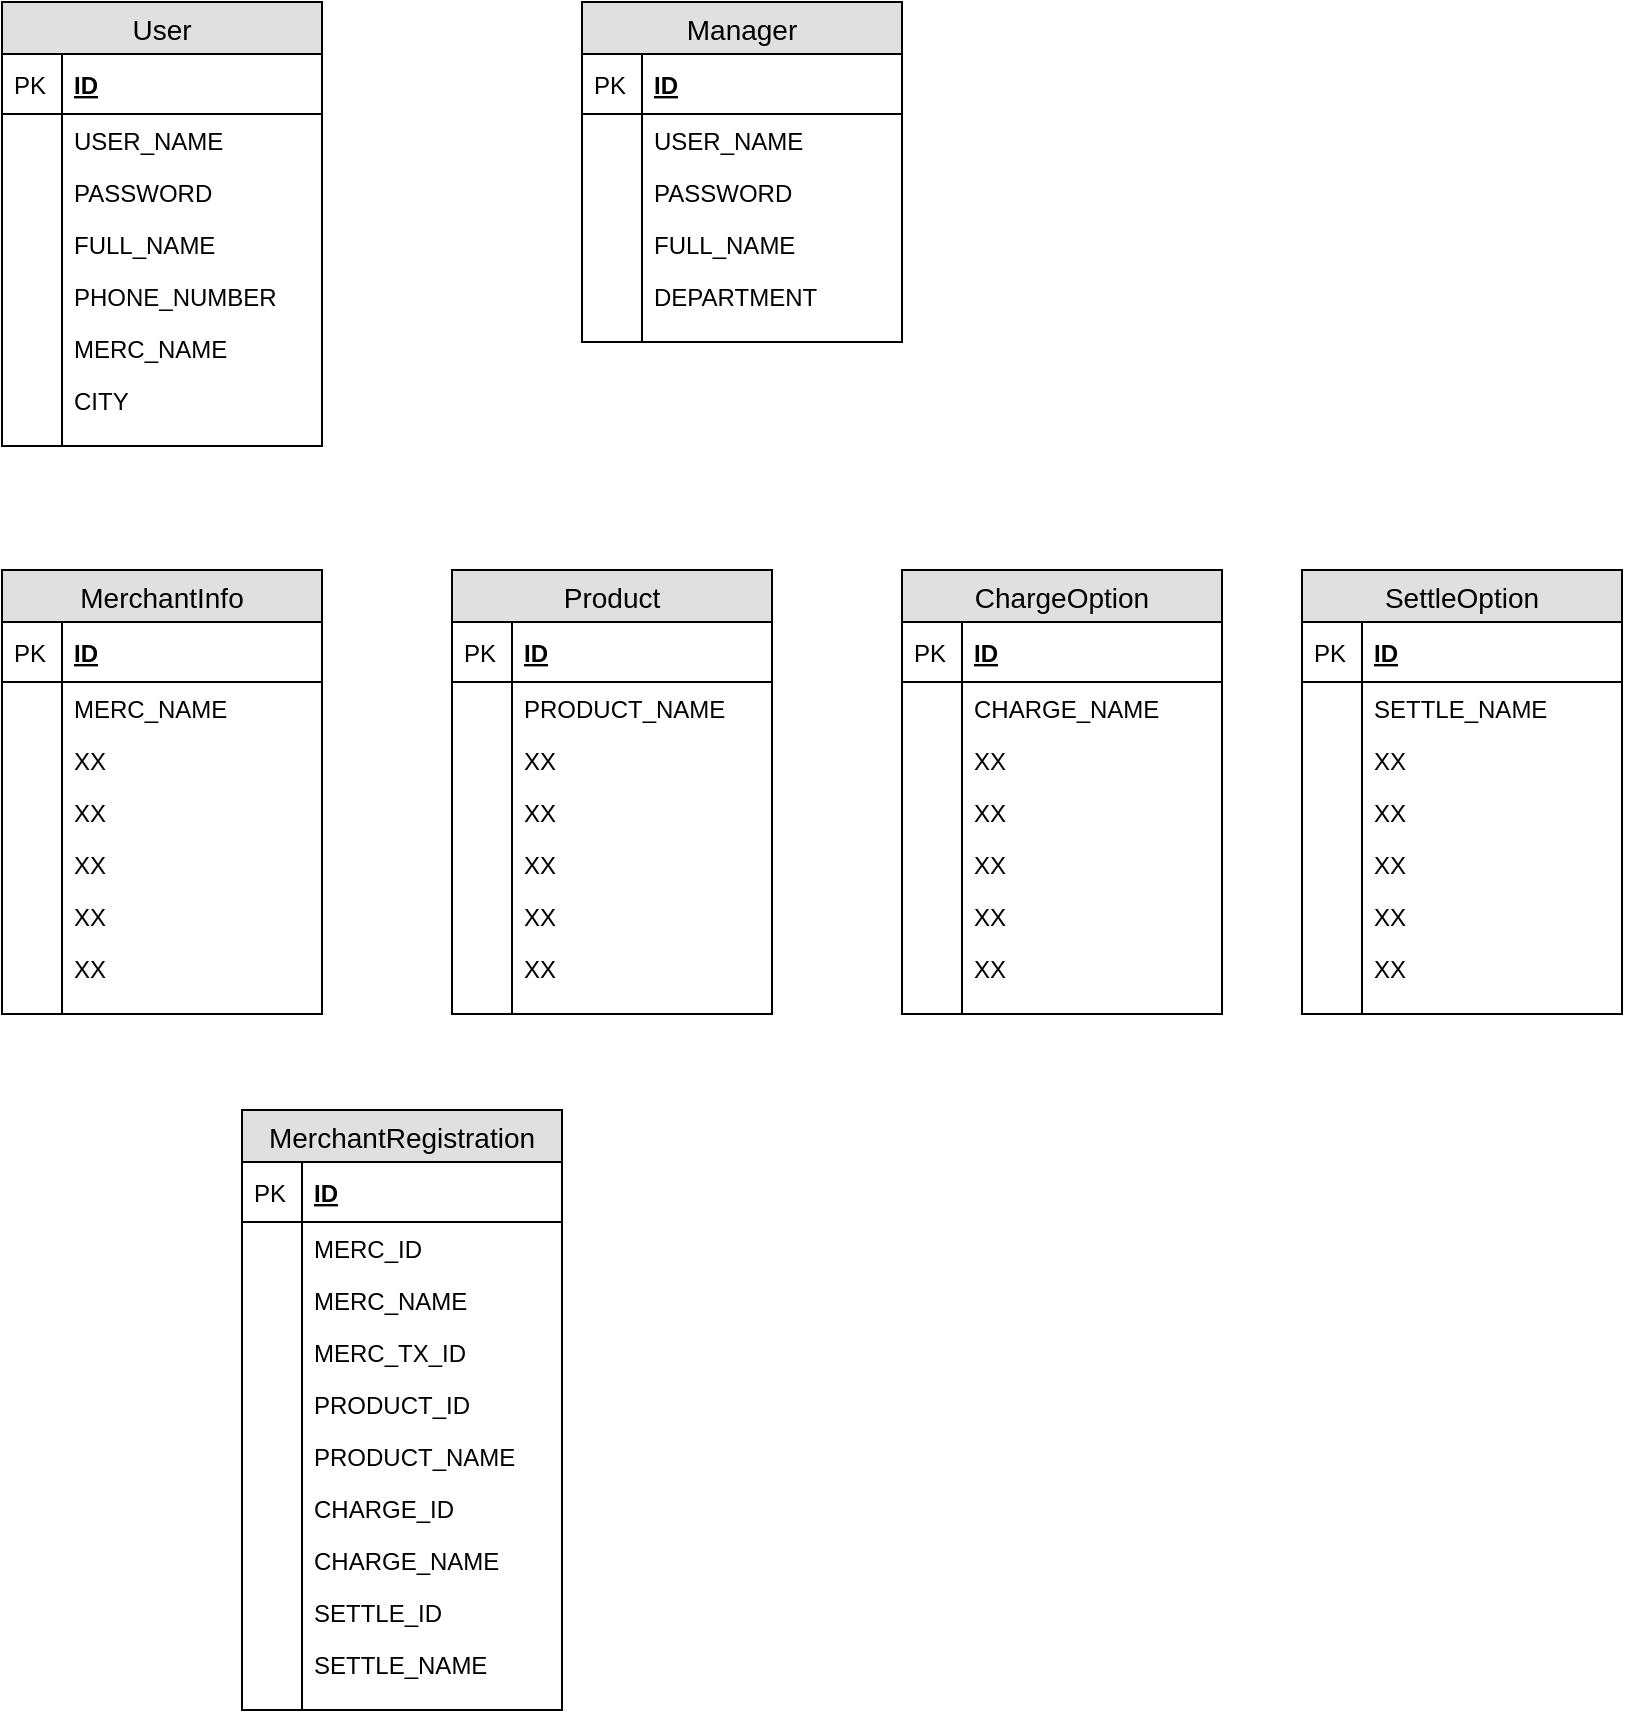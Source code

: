 <mxfile version="11.0.5" type="github"><diagram id="3q_zNSzxs3BEsTM8FA0K" name="Page-1"><mxGraphModel dx="1422" dy="715" grid="1" gridSize="10" guides="1" tooltips="1" connect="1" arrows="1" fold="1" page="1" pageScale="1" pageWidth="827" pageHeight="1169" math="0" shadow="0"><root><mxCell id="0"/><mxCell id="1" parent="0"/><mxCell id="Lg_YvI_jOAoQlPUlYq9w-1" value="User" style="swimlane;fontStyle=0;childLayout=stackLayout;horizontal=1;startSize=26;fillColor=#e0e0e0;horizontalStack=0;resizeParent=1;resizeParentMax=0;resizeLast=0;collapsible=1;marginBottom=0;swimlaneFillColor=#ffffff;align=center;fontSize=14;" vertex="1" parent="1"><mxGeometry x="90" y="56" width="160" height="222" as="geometry"/></mxCell><mxCell id="Lg_YvI_jOAoQlPUlYq9w-2" value="ID" style="shape=partialRectangle;top=0;left=0;right=0;bottom=1;align=left;verticalAlign=middle;fillColor=none;spacingLeft=34;spacingRight=4;overflow=hidden;rotatable=0;points=[[0,0.5],[1,0.5]];portConstraint=eastwest;dropTarget=0;fontStyle=5;fontSize=12;" vertex="1" parent="Lg_YvI_jOAoQlPUlYq9w-1"><mxGeometry y="26" width="160" height="30" as="geometry"/></mxCell><mxCell id="Lg_YvI_jOAoQlPUlYq9w-3" value="PK" style="shape=partialRectangle;top=0;left=0;bottom=0;fillColor=none;align=left;verticalAlign=middle;spacingLeft=4;spacingRight=4;overflow=hidden;rotatable=0;points=[];portConstraint=eastwest;part=1;fontSize=12;" vertex="1" connectable="0" parent="Lg_YvI_jOAoQlPUlYq9w-2"><mxGeometry width="30" height="30" as="geometry"/></mxCell><mxCell id="Lg_YvI_jOAoQlPUlYq9w-4" value="USER_NAME" style="shape=partialRectangle;top=0;left=0;right=0;bottom=0;align=left;verticalAlign=top;fillColor=none;spacingLeft=34;spacingRight=4;overflow=hidden;rotatable=0;points=[[0,0.5],[1,0.5]];portConstraint=eastwest;dropTarget=0;fontSize=12;" vertex="1" parent="Lg_YvI_jOAoQlPUlYq9w-1"><mxGeometry y="56" width="160" height="26" as="geometry"/></mxCell><mxCell id="Lg_YvI_jOAoQlPUlYq9w-5" value="" style="shape=partialRectangle;top=0;left=0;bottom=0;fillColor=none;align=left;verticalAlign=top;spacingLeft=4;spacingRight=4;overflow=hidden;rotatable=0;points=[];portConstraint=eastwest;part=1;fontSize=12;" vertex="1" connectable="0" parent="Lg_YvI_jOAoQlPUlYq9w-4"><mxGeometry width="30" height="26" as="geometry"/></mxCell><mxCell id="Lg_YvI_jOAoQlPUlYq9w-6" value="PASSWORD" style="shape=partialRectangle;top=0;left=0;right=0;bottom=0;align=left;verticalAlign=top;fillColor=none;spacingLeft=34;spacingRight=4;overflow=hidden;rotatable=0;points=[[0,0.5],[1,0.5]];portConstraint=eastwest;dropTarget=0;fontSize=12;" vertex="1" parent="Lg_YvI_jOAoQlPUlYq9w-1"><mxGeometry y="82" width="160" height="26" as="geometry"/></mxCell><mxCell id="Lg_YvI_jOAoQlPUlYq9w-7" value="" style="shape=partialRectangle;top=0;left=0;bottom=0;fillColor=none;align=left;verticalAlign=top;spacingLeft=4;spacingRight=4;overflow=hidden;rotatable=0;points=[];portConstraint=eastwest;part=1;fontSize=12;" vertex="1" connectable="0" parent="Lg_YvI_jOAoQlPUlYq9w-6"><mxGeometry width="30" height="26" as="geometry"/></mxCell><mxCell id="Lg_YvI_jOAoQlPUlYq9w-8" value="FULL_NAME" style="shape=partialRectangle;top=0;left=0;right=0;bottom=0;align=left;verticalAlign=top;fillColor=none;spacingLeft=34;spacingRight=4;overflow=hidden;rotatable=0;points=[[0,0.5],[1,0.5]];portConstraint=eastwest;dropTarget=0;fontSize=12;" vertex="1" parent="Lg_YvI_jOAoQlPUlYq9w-1"><mxGeometry y="108" width="160" height="26" as="geometry"/></mxCell><mxCell id="Lg_YvI_jOAoQlPUlYq9w-9" value="" style="shape=partialRectangle;top=0;left=0;bottom=0;fillColor=none;align=left;verticalAlign=top;spacingLeft=4;spacingRight=4;overflow=hidden;rotatable=0;points=[];portConstraint=eastwest;part=1;fontSize=12;" vertex="1" connectable="0" parent="Lg_YvI_jOAoQlPUlYq9w-8"><mxGeometry width="30" height="26" as="geometry"/></mxCell><mxCell id="Lg_YvI_jOAoQlPUlYq9w-12" value="PHONE_NUMBER" style="shape=partialRectangle;top=0;left=0;right=0;bottom=0;align=left;verticalAlign=top;fillColor=none;spacingLeft=34;spacingRight=4;overflow=hidden;rotatable=0;points=[[0,0.5],[1,0.5]];portConstraint=eastwest;dropTarget=0;fontSize=12;" vertex="1" parent="Lg_YvI_jOAoQlPUlYq9w-1"><mxGeometry y="134" width="160" height="26" as="geometry"/></mxCell><mxCell id="Lg_YvI_jOAoQlPUlYq9w-13" value="" style="shape=partialRectangle;top=0;left=0;bottom=0;fillColor=none;align=left;verticalAlign=top;spacingLeft=4;spacingRight=4;overflow=hidden;rotatable=0;points=[];portConstraint=eastwest;part=1;fontSize=12;" vertex="1" connectable="0" parent="Lg_YvI_jOAoQlPUlYq9w-12"><mxGeometry width="30" height="26" as="geometry"/></mxCell><mxCell id="Lg_YvI_jOAoQlPUlYq9w-14" value="MERC_NAME" style="shape=partialRectangle;top=0;left=0;right=0;bottom=0;align=left;verticalAlign=top;fillColor=none;spacingLeft=34;spacingRight=4;overflow=hidden;rotatable=0;points=[[0,0.5],[1,0.5]];portConstraint=eastwest;dropTarget=0;fontSize=12;" vertex="1" parent="Lg_YvI_jOAoQlPUlYq9w-1"><mxGeometry y="160" width="160" height="26" as="geometry"/></mxCell><mxCell id="Lg_YvI_jOAoQlPUlYq9w-15" value="" style="shape=partialRectangle;top=0;left=0;bottom=0;fillColor=none;align=left;verticalAlign=top;spacingLeft=4;spacingRight=4;overflow=hidden;rotatable=0;points=[];portConstraint=eastwest;part=1;fontSize=12;" vertex="1" connectable="0" parent="Lg_YvI_jOAoQlPUlYq9w-14"><mxGeometry width="30" height="26" as="geometry"/></mxCell><mxCell id="Lg_YvI_jOAoQlPUlYq9w-32" value="CITY" style="shape=partialRectangle;top=0;left=0;right=0;bottom=0;align=left;verticalAlign=top;fillColor=none;spacingLeft=34;spacingRight=4;overflow=hidden;rotatable=0;points=[[0,0.5],[1,0.5]];portConstraint=eastwest;dropTarget=0;fontSize=12;" vertex="1" parent="Lg_YvI_jOAoQlPUlYq9w-1"><mxGeometry y="186" width="160" height="26" as="geometry"/></mxCell><mxCell id="Lg_YvI_jOAoQlPUlYq9w-33" value="" style="shape=partialRectangle;top=0;left=0;bottom=0;fillColor=none;align=left;verticalAlign=top;spacingLeft=4;spacingRight=4;overflow=hidden;rotatable=0;points=[];portConstraint=eastwest;part=1;fontSize=12;" vertex="1" connectable="0" parent="Lg_YvI_jOAoQlPUlYq9w-32"><mxGeometry width="30" height="26" as="geometry"/></mxCell><mxCell id="Lg_YvI_jOAoQlPUlYq9w-10" value="" style="shape=partialRectangle;top=0;left=0;right=0;bottom=0;align=left;verticalAlign=top;fillColor=none;spacingLeft=34;spacingRight=4;overflow=hidden;rotatable=0;points=[[0,0.5],[1,0.5]];portConstraint=eastwest;dropTarget=0;fontSize=12;" vertex="1" parent="Lg_YvI_jOAoQlPUlYq9w-1"><mxGeometry y="212" width="160" height="10" as="geometry"/></mxCell><mxCell id="Lg_YvI_jOAoQlPUlYq9w-11" value="" style="shape=partialRectangle;top=0;left=0;bottom=0;fillColor=none;align=left;verticalAlign=top;spacingLeft=4;spacingRight=4;overflow=hidden;rotatable=0;points=[];portConstraint=eastwest;part=1;fontSize=12;" vertex="1" connectable="0" parent="Lg_YvI_jOAoQlPUlYq9w-10"><mxGeometry width="30" height="10" as="geometry"/></mxCell><mxCell id="Lg_YvI_jOAoQlPUlYq9w-34" value="Manager" style="swimlane;fontStyle=0;childLayout=stackLayout;horizontal=1;startSize=26;fillColor=#e0e0e0;horizontalStack=0;resizeParent=1;resizeParentMax=0;resizeLast=0;collapsible=1;marginBottom=0;swimlaneFillColor=#ffffff;align=center;fontSize=14;" vertex="1" parent="1"><mxGeometry x="380" y="56" width="160" height="170" as="geometry"/></mxCell><mxCell id="Lg_YvI_jOAoQlPUlYq9w-35" value="ID" style="shape=partialRectangle;top=0;left=0;right=0;bottom=1;align=left;verticalAlign=middle;fillColor=none;spacingLeft=34;spacingRight=4;overflow=hidden;rotatable=0;points=[[0,0.5],[1,0.5]];portConstraint=eastwest;dropTarget=0;fontStyle=5;fontSize=12;" vertex="1" parent="Lg_YvI_jOAoQlPUlYq9w-34"><mxGeometry y="26" width="160" height="30" as="geometry"/></mxCell><mxCell id="Lg_YvI_jOAoQlPUlYq9w-36" value="PK" style="shape=partialRectangle;top=0;left=0;bottom=0;fillColor=none;align=left;verticalAlign=middle;spacingLeft=4;spacingRight=4;overflow=hidden;rotatable=0;points=[];portConstraint=eastwest;part=1;fontSize=12;" vertex="1" connectable="0" parent="Lg_YvI_jOAoQlPUlYq9w-35"><mxGeometry width="30" height="30" as="geometry"/></mxCell><mxCell id="Lg_YvI_jOAoQlPUlYq9w-37" value="USER_NAME" style="shape=partialRectangle;top=0;left=0;right=0;bottom=0;align=left;verticalAlign=top;fillColor=none;spacingLeft=34;spacingRight=4;overflow=hidden;rotatable=0;points=[[0,0.5],[1,0.5]];portConstraint=eastwest;dropTarget=0;fontSize=12;" vertex="1" parent="Lg_YvI_jOAoQlPUlYq9w-34"><mxGeometry y="56" width="160" height="26" as="geometry"/></mxCell><mxCell id="Lg_YvI_jOAoQlPUlYq9w-38" value="" style="shape=partialRectangle;top=0;left=0;bottom=0;fillColor=none;align=left;verticalAlign=top;spacingLeft=4;spacingRight=4;overflow=hidden;rotatable=0;points=[];portConstraint=eastwest;part=1;fontSize=12;" vertex="1" connectable="0" parent="Lg_YvI_jOAoQlPUlYq9w-37"><mxGeometry width="30" height="26" as="geometry"/></mxCell><mxCell id="Lg_YvI_jOAoQlPUlYq9w-39" value="PASSWORD" style="shape=partialRectangle;top=0;left=0;right=0;bottom=0;align=left;verticalAlign=top;fillColor=none;spacingLeft=34;spacingRight=4;overflow=hidden;rotatable=0;points=[[0,0.5],[1,0.5]];portConstraint=eastwest;dropTarget=0;fontSize=12;" vertex="1" parent="Lg_YvI_jOAoQlPUlYq9w-34"><mxGeometry y="82" width="160" height="26" as="geometry"/></mxCell><mxCell id="Lg_YvI_jOAoQlPUlYq9w-40" value="" style="shape=partialRectangle;top=0;left=0;bottom=0;fillColor=none;align=left;verticalAlign=top;spacingLeft=4;spacingRight=4;overflow=hidden;rotatable=0;points=[];portConstraint=eastwest;part=1;fontSize=12;" vertex="1" connectable="0" parent="Lg_YvI_jOAoQlPUlYq9w-39"><mxGeometry width="30" height="26" as="geometry"/></mxCell><mxCell id="Lg_YvI_jOAoQlPUlYq9w-41" value="FULL_NAME" style="shape=partialRectangle;top=0;left=0;right=0;bottom=0;align=left;verticalAlign=top;fillColor=none;spacingLeft=34;spacingRight=4;overflow=hidden;rotatable=0;points=[[0,0.5],[1,0.5]];portConstraint=eastwest;dropTarget=0;fontSize=12;" vertex="1" parent="Lg_YvI_jOAoQlPUlYq9w-34"><mxGeometry y="108" width="160" height="26" as="geometry"/></mxCell><mxCell id="Lg_YvI_jOAoQlPUlYq9w-42" value="" style="shape=partialRectangle;top=0;left=0;bottom=0;fillColor=none;align=left;verticalAlign=top;spacingLeft=4;spacingRight=4;overflow=hidden;rotatable=0;points=[];portConstraint=eastwest;part=1;fontSize=12;" vertex="1" connectable="0" parent="Lg_YvI_jOAoQlPUlYq9w-41"><mxGeometry width="30" height="26" as="geometry"/></mxCell><mxCell id="Lg_YvI_jOAoQlPUlYq9w-45" value="DEPARTMENT" style="shape=partialRectangle;top=0;left=0;right=0;bottom=0;align=left;verticalAlign=top;fillColor=none;spacingLeft=34;spacingRight=4;overflow=hidden;rotatable=0;points=[[0,0.5],[1,0.5]];portConstraint=eastwest;dropTarget=0;fontSize=12;" vertex="1" parent="Lg_YvI_jOAoQlPUlYq9w-34"><mxGeometry y="134" width="160" height="26" as="geometry"/></mxCell><mxCell id="Lg_YvI_jOAoQlPUlYq9w-46" value="" style="shape=partialRectangle;top=0;left=0;bottom=0;fillColor=none;align=left;verticalAlign=top;spacingLeft=4;spacingRight=4;overflow=hidden;rotatable=0;points=[];portConstraint=eastwest;part=1;fontSize=12;" vertex="1" connectable="0" parent="Lg_YvI_jOAoQlPUlYq9w-45"><mxGeometry width="30" height="26" as="geometry"/></mxCell><mxCell id="Lg_YvI_jOAoQlPUlYq9w-49" value="" style="shape=partialRectangle;top=0;left=0;right=0;bottom=0;align=left;verticalAlign=top;fillColor=none;spacingLeft=34;spacingRight=4;overflow=hidden;rotatable=0;points=[[0,0.5],[1,0.5]];portConstraint=eastwest;dropTarget=0;fontSize=12;" vertex="1" parent="Lg_YvI_jOAoQlPUlYq9w-34"><mxGeometry y="160" width="160" height="10" as="geometry"/></mxCell><mxCell id="Lg_YvI_jOAoQlPUlYq9w-50" value="" style="shape=partialRectangle;top=0;left=0;bottom=0;fillColor=none;align=left;verticalAlign=top;spacingLeft=4;spacingRight=4;overflow=hidden;rotatable=0;points=[];portConstraint=eastwest;part=1;fontSize=12;" vertex="1" connectable="0" parent="Lg_YvI_jOAoQlPUlYq9w-49"><mxGeometry width="30" height="10" as="geometry"/></mxCell><mxCell id="Lg_YvI_jOAoQlPUlYq9w-51" value="MerchantInfo" style="swimlane;fontStyle=0;childLayout=stackLayout;horizontal=1;startSize=26;fillColor=#e0e0e0;horizontalStack=0;resizeParent=1;resizeParentMax=0;resizeLast=0;collapsible=1;marginBottom=0;swimlaneFillColor=#ffffff;align=center;fontSize=14;" vertex="1" parent="1"><mxGeometry x="90" y="340" width="160" height="222" as="geometry"/></mxCell><mxCell id="Lg_YvI_jOAoQlPUlYq9w-52" value="ID" style="shape=partialRectangle;top=0;left=0;right=0;bottom=1;align=left;verticalAlign=middle;fillColor=none;spacingLeft=34;spacingRight=4;overflow=hidden;rotatable=0;points=[[0,0.5],[1,0.5]];portConstraint=eastwest;dropTarget=0;fontStyle=5;fontSize=12;" vertex="1" parent="Lg_YvI_jOAoQlPUlYq9w-51"><mxGeometry y="26" width="160" height="30" as="geometry"/></mxCell><mxCell id="Lg_YvI_jOAoQlPUlYq9w-53" value="PK" style="shape=partialRectangle;top=0;left=0;bottom=0;fillColor=none;align=left;verticalAlign=middle;spacingLeft=4;spacingRight=4;overflow=hidden;rotatable=0;points=[];portConstraint=eastwest;part=1;fontSize=12;" vertex="1" connectable="0" parent="Lg_YvI_jOAoQlPUlYq9w-52"><mxGeometry width="30" height="30" as="geometry"/></mxCell><mxCell id="Lg_YvI_jOAoQlPUlYq9w-54" value="MERC_NAME" style="shape=partialRectangle;top=0;left=0;right=0;bottom=0;align=left;verticalAlign=top;fillColor=none;spacingLeft=34;spacingRight=4;overflow=hidden;rotatable=0;points=[[0,0.5],[1,0.5]];portConstraint=eastwest;dropTarget=0;fontSize=12;" vertex="1" parent="Lg_YvI_jOAoQlPUlYq9w-51"><mxGeometry y="56" width="160" height="26" as="geometry"/></mxCell><mxCell id="Lg_YvI_jOAoQlPUlYq9w-55" value="" style="shape=partialRectangle;top=0;left=0;bottom=0;fillColor=none;align=left;verticalAlign=top;spacingLeft=4;spacingRight=4;overflow=hidden;rotatable=0;points=[];portConstraint=eastwest;part=1;fontSize=12;" vertex="1" connectable="0" parent="Lg_YvI_jOAoQlPUlYq9w-54"><mxGeometry width="30" height="26" as="geometry"/></mxCell><mxCell id="Lg_YvI_jOAoQlPUlYq9w-56" value="XX" style="shape=partialRectangle;top=0;left=0;right=0;bottom=0;align=left;verticalAlign=top;fillColor=none;spacingLeft=34;spacingRight=4;overflow=hidden;rotatable=0;points=[[0,0.5],[1,0.5]];portConstraint=eastwest;dropTarget=0;fontSize=12;" vertex="1" parent="Lg_YvI_jOAoQlPUlYq9w-51"><mxGeometry y="82" width="160" height="26" as="geometry"/></mxCell><mxCell id="Lg_YvI_jOAoQlPUlYq9w-57" value="" style="shape=partialRectangle;top=0;left=0;bottom=0;fillColor=none;align=left;verticalAlign=top;spacingLeft=4;spacingRight=4;overflow=hidden;rotatable=0;points=[];portConstraint=eastwest;part=1;fontSize=12;" vertex="1" connectable="0" parent="Lg_YvI_jOAoQlPUlYq9w-56"><mxGeometry width="30" height="26" as="geometry"/></mxCell><mxCell id="Lg_YvI_jOAoQlPUlYq9w-58" value="XX" style="shape=partialRectangle;top=0;left=0;right=0;bottom=0;align=left;verticalAlign=top;fillColor=none;spacingLeft=34;spacingRight=4;overflow=hidden;rotatable=0;points=[[0,0.5],[1,0.5]];portConstraint=eastwest;dropTarget=0;fontSize=12;" vertex="1" parent="Lg_YvI_jOAoQlPUlYq9w-51"><mxGeometry y="108" width="160" height="26" as="geometry"/></mxCell><mxCell id="Lg_YvI_jOAoQlPUlYq9w-59" value="" style="shape=partialRectangle;top=0;left=0;bottom=0;fillColor=none;align=left;verticalAlign=top;spacingLeft=4;spacingRight=4;overflow=hidden;rotatable=0;points=[];portConstraint=eastwest;part=1;fontSize=12;" vertex="1" connectable="0" parent="Lg_YvI_jOAoQlPUlYq9w-58"><mxGeometry width="30" height="26" as="geometry"/></mxCell><mxCell id="Lg_YvI_jOAoQlPUlYq9w-60" value="XX" style="shape=partialRectangle;top=0;left=0;right=0;bottom=0;align=left;verticalAlign=top;fillColor=none;spacingLeft=34;spacingRight=4;overflow=hidden;rotatable=0;points=[[0,0.5],[1,0.5]];portConstraint=eastwest;dropTarget=0;fontSize=12;" vertex="1" parent="Lg_YvI_jOAoQlPUlYq9w-51"><mxGeometry y="134" width="160" height="26" as="geometry"/></mxCell><mxCell id="Lg_YvI_jOAoQlPUlYq9w-61" value="" style="shape=partialRectangle;top=0;left=0;bottom=0;fillColor=none;align=left;verticalAlign=top;spacingLeft=4;spacingRight=4;overflow=hidden;rotatable=0;points=[];portConstraint=eastwest;part=1;fontSize=12;" vertex="1" connectable="0" parent="Lg_YvI_jOAoQlPUlYq9w-60"><mxGeometry width="30" height="26" as="geometry"/></mxCell><mxCell id="Lg_YvI_jOAoQlPUlYq9w-62" value="XX" style="shape=partialRectangle;top=0;left=0;right=0;bottom=0;align=left;verticalAlign=top;fillColor=none;spacingLeft=34;spacingRight=4;overflow=hidden;rotatable=0;points=[[0,0.5],[1,0.5]];portConstraint=eastwest;dropTarget=0;fontSize=12;" vertex="1" parent="Lg_YvI_jOAoQlPUlYq9w-51"><mxGeometry y="160" width="160" height="26" as="geometry"/></mxCell><mxCell id="Lg_YvI_jOAoQlPUlYq9w-63" value="" style="shape=partialRectangle;top=0;left=0;bottom=0;fillColor=none;align=left;verticalAlign=top;spacingLeft=4;spacingRight=4;overflow=hidden;rotatable=0;points=[];portConstraint=eastwest;part=1;fontSize=12;" vertex="1" connectable="0" parent="Lg_YvI_jOAoQlPUlYq9w-62"><mxGeometry width="30" height="26" as="geometry"/></mxCell><mxCell id="Lg_YvI_jOAoQlPUlYq9w-64" value="XX" style="shape=partialRectangle;top=0;left=0;right=0;bottom=0;align=left;verticalAlign=top;fillColor=none;spacingLeft=34;spacingRight=4;overflow=hidden;rotatable=0;points=[[0,0.5],[1,0.5]];portConstraint=eastwest;dropTarget=0;fontSize=12;" vertex="1" parent="Lg_YvI_jOAoQlPUlYq9w-51"><mxGeometry y="186" width="160" height="26" as="geometry"/></mxCell><mxCell id="Lg_YvI_jOAoQlPUlYq9w-65" value="" style="shape=partialRectangle;top=0;left=0;bottom=0;fillColor=none;align=left;verticalAlign=top;spacingLeft=4;spacingRight=4;overflow=hidden;rotatable=0;points=[];portConstraint=eastwest;part=1;fontSize=12;" vertex="1" connectable="0" parent="Lg_YvI_jOAoQlPUlYq9w-64"><mxGeometry width="30" height="26" as="geometry"/></mxCell><mxCell id="Lg_YvI_jOAoQlPUlYq9w-66" value="" style="shape=partialRectangle;top=0;left=0;right=0;bottom=0;align=left;verticalAlign=top;fillColor=none;spacingLeft=34;spacingRight=4;overflow=hidden;rotatable=0;points=[[0,0.5],[1,0.5]];portConstraint=eastwest;dropTarget=0;fontSize=12;" vertex="1" parent="Lg_YvI_jOAoQlPUlYq9w-51"><mxGeometry y="212" width="160" height="10" as="geometry"/></mxCell><mxCell id="Lg_YvI_jOAoQlPUlYq9w-67" value="" style="shape=partialRectangle;top=0;left=0;bottom=0;fillColor=none;align=left;verticalAlign=top;spacingLeft=4;spacingRight=4;overflow=hidden;rotatable=0;points=[];portConstraint=eastwest;part=1;fontSize=12;" vertex="1" connectable="0" parent="Lg_YvI_jOAoQlPUlYq9w-66"><mxGeometry width="30" height="10" as="geometry"/></mxCell><mxCell id="Lg_YvI_jOAoQlPUlYq9w-68" value="Product" style="swimlane;fontStyle=0;childLayout=stackLayout;horizontal=1;startSize=26;fillColor=#e0e0e0;horizontalStack=0;resizeParent=1;resizeParentMax=0;resizeLast=0;collapsible=1;marginBottom=0;swimlaneFillColor=#ffffff;align=center;fontSize=14;" vertex="1" parent="1"><mxGeometry x="315" y="340" width="160" height="222" as="geometry"/></mxCell><mxCell id="Lg_YvI_jOAoQlPUlYq9w-69" value="ID" style="shape=partialRectangle;top=0;left=0;right=0;bottom=1;align=left;verticalAlign=middle;fillColor=none;spacingLeft=34;spacingRight=4;overflow=hidden;rotatable=0;points=[[0,0.5],[1,0.5]];portConstraint=eastwest;dropTarget=0;fontStyle=5;fontSize=12;" vertex="1" parent="Lg_YvI_jOAoQlPUlYq9w-68"><mxGeometry y="26" width="160" height="30" as="geometry"/></mxCell><mxCell id="Lg_YvI_jOAoQlPUlYq9w-70" value="PK" style="shape=partialRectangle;top=0;left=0;bottom=0;fillColor=none;align=left;verticalAlign=middle;spacingLeft=4;spacingRight=4;overflow=hidden;rotatable=0;points=[];portConstraint=eastwest;part=1;fontSize=12;" vertex="1" connectable="0" parent="Lg_YvI_jOAoQlPUlYq9w-69"><mxGeometry width="30" height="30" as="geometry"/></mxCell><mxCell id="Lg_YvI_jOAoQlPUlYq9w-71" value="PRODUCT_NAME" style="shape=partialRectangle;top=0;left=0;right=0;bottom=0;align=left;verticalAlign=top;fillColor=none;spacingLeft=34;spacingRight=4;overflow=hidden;rotatable=0;points=[[0,0.5],[1,0.5]];portConstraint=eastwest;dropTarget=0;fontSize=12;" vertex="1" parent="Lg_YvI_jOAoQlPUlYq9w-68"><mxGeometry y="56" width="160" height="26" as="geometry"/></mxCell><mxCell id="Lg_YvI_jOAoQlPUlYq9w-72" value="" style="shape=partialRectangle;top=0;left=0;bottom=0;fillColor=none;align=left;verticalAlign=top;spacingLeft=4;spacingRight=4;overflow=hidden;rotatable=0;points=[];portConstraint=eastwest;part=1;fontSize=12;" vertex="1" connectable="0" parent="Lg_YvI_jOAoQlPUlYq9w-71"><mxGeometry width="30" height="26" as="geometry"/></mxCell><mxCell id="Lg_YvI_jOAoQlPUlYq9w-73" value="XX" style="shape=partialRectangle;top=0;left=0;right=0;bottom=0;align=left;verticalAlign=top;fillColor=none;spacingLeft=34;spacingRight=4;overflow=hidden;rotatable=0;points=[[0,0.5],[1,0.5]];portConstraint=eastwest;dropTarget=0;fontSize=12;" vertex="1" parent="Lg_YvI_jOAoQlPUlYq9w-68"><mxGeometry y="82" width="160" height="26" as="geometry"/></mxCell><mxCell id="Lg_YvI_jOAoQlPUlYq9w-74" value="" style="shape=partialRectangle;top=0;left=0;bottom=0;fillColor=none;align=left;verticalAlign=top;spacingLeft=4;spacingRight=4;overflow=hidden;rotatable=0;points=[];portConstraint=eastwest;part=1;fontSize=12;" vertex="1" connectable="0" parent="Lg_YvI_jOAoQlPUlYq9w-73"><mxGeometry width="30" height="26" as="geometry"/></mxCell><mxCell id="Lg_YvI_jOAoQlPUlYq9w-75" value="XX" style="shape=partialRectangle;top=0;left=0;right=0;bottom=0;align=left;verticalAlign=top;fillColor=none;spacingLeft=34;spacingRight=4;overflow=hidden;rotatable=0;points=[[0,0.5],[1,0.5]];portConstraint=eastwest;dropTarget=0;fontSize=12;" vertex="1" parent="Lg_YvI_jOAoQlPUlYq9w-68"><mxGeometry y="108" width="160" height="26" as="geometry"/></mxCell><mxCell id="Lg_YvI_jOAoQlPUlYq9w-76" value="" style="shape=partialRectangle;top=0;left=0;bottom=0;fillColor=none;align=left;verticalAlign=top;spacingLeft=4;spacingRight=4;overflow=hidden;rotatable=0;points=[];portConstraint=eastwest;part=1;fontSize=12;" vertex="1" connectable="0" parent="Lg_YvI_jOAoQlPUlYq9w-75"><mxGeometry width="30" height="26" as="geometry"/></mxCell><mxCell id="Lg_YvI_jOAoQlPUlYq9w-77" value="XX" style="shape=partialRectangle;top=0;left=0;right=0;bottom=0;align=left;verticalAlign=top;fillColor=none;spacingLeft=34;spacingRight=4;overflow=hidden;rotatable=0;points=[[0,0.5],[1,0.5]];portConstraint=eastwest;dropTarget=0;fontSize=12;" vertex="1" parent="Lg_YvI_jOAoQlPUlYq9w-68"><mxGeometry y="134" width="160" height="26" as="geometry"/></mxCell><mxCell id="Lg_YvI_jOAoQlPUlYq9w-78" value="" style="shape=partialRectangle;top=0;left=0;bottom=0;fillColor=none;align=left;verticalAlign=top;spacingLeft=4;spacingRight=4;overflow=hidden;rotatable=0;points=[];portConstraint=eastwest;part=1;fontSize=12;" vertex="1" connectable="0" parent="Lg_YvI_jOAoQlPUlYq9w-77"><mxGeometry width="30" height="26" as="geometry"/></mxCell><mxCell id="Lg_YvI_jOAoQlPUlYq9w-79" value="XX" style="shape=partialRectangle;top=0;left=0;right=0;bottom=0;align=left;verticalAlign=top;fillColor=none;spacingLeft=34;spacingRight=4;overflow=hidden;rotatable=0;points=[[0,0.5],[1,0.5]];portConstraint=eastwest;dropTarget=0;fontSize=12;" vertex="1" parent="Lg_YvI_jOAoQlPUlYq9w-68"><mxGeometry y="160" width="160" height="26" as="geometry"/></mxCell><mxCell id="Lg_YvI_jOAoQlPUlYq9w-80" value="" style="shape=partialRectangle;top=0;left=0;bottom=0;fillColor=none;align=left;verticalAlign=top;spacingLeft=4;spacingRight=4;overflow=hidden;rotatable=0;points=[];portConstraint=eastwest;part=1;fontSize=12;" vertex="1" connectable="0" parent="Lg_YvI_jOAoQlPUlYq9w-79"><mxGeometry width="30" height="26" as="geometry"/></mxCell><mxCell id="Lg_YvI_jOAoQlPUlYq9w-81" value="XX" style="shape=partialRectangle;top=0;left=0;right=0;bottom=0;align=left;verticalAlign=top;fillColor=none;spacingLeft=34;spacingRight=4;overflow=hidden;rotatable=0;points=[[0,0.5],[1,0.5]];portConstraint=eastwest;dropTarget=0;fontSize=12;" vertex="1" parent="Lg_YvI_jOAoQlPUlYq9w-68"><mxGeometry y="186" width="160" height="26" as="geometry"/></mxCell><mxCell id="Lg_YvI_jOAoQlPUlYq9w-82" value="" style="shape=partialRectangle;top=0;left=0;bottom=0;fillColor=none;align=left;verticalAlign=top;spacingLeft=4;spacingRight=4;overflow=hidden;rotatable=0;points=[];portConstraint=eastwest;part=1;fontSize=12;" vertex="1" connectable="0" parent="Lg_YvI_jOAoQlPUlYq9w-81"><mxGeometry width="30" height="26" as="geometry"/></mxCell><mxCell id="Lg_YvI_jOAoQlPUlYq9w-83" value="" style="shape=partialRectangle;top=0;left=0;right=0;bottom=0;align=left;verticalAlign=top;fillColor=none;spacingLeft=34;spacingRight=4;overflow=hidden;rotatable=0;points=[[0,0.5],[1,0.5]];portConstraint=eastwest;dropTarget=0;fontSize=12;" vertex="1" parent="Lg_YvI_jOAoQlPUlYq9w-68"><mxGeometry y="212" width="160" height="10" as="geometry"/></mxCell><mxCell id="Lg_YvI_jOAoQlPUlYq9w-84" value="" style="shape=partialRectangle;top=0;left=0;bottom=0;fillColor=none;align=left;verticalAlign=top;spacingLeft=4;spacingRight=4;overflow=hidden;rotatable=0;points=[];portConstraint=eastwest;part=1;fontSize=12;" vertex="1" connectable="0" parent="Lg_YvI_jOAoQlPUlYq9w-83"><mxGeometry width="30" height="10" as="geometry"/></mxCell><mxCell id="Lg_YvI_jOAoQlPUlYq9w-85" value="ChargeOption" style="swimlane;fontStyle=0;childLayout=stackLayout;horizontal=1;startSize=26;fillColor=#e0e0e0;horizontalStack=0;resizeParent=1;resizeParentMax=0;resizeLast=0;collapsible=1;marginBottom=0;swimlaneFillColor=#ffffff;align=center;fontSize=14;" vertex="1" parent="1"><mxGeometry x="540" y="340" width="160" height="222" as="geometry"/></mxCell><mxCell id="Lg_YvI_jOAoQlPUlYq9w-86" value="ID" style="shape=partialRectangle;top=0;left=0;right=0;bottom=1;align=left;verticalAlign=middle;fillColor=none;spacingLeft=34;spacingRight=4;overflow=hidden;rotatable=0;points=[[0,0.5],[1,0.5]];portConstraint=eastwest;dropTarget=0;fontStyle=5;fontSize=12;" vertex="1" parent="Lg_YvI_jOAoQlPUlYq9w-85"><mxGeometry y="26" width="160" height="30" as="geometry"/></mxCell><mxCell id="Lg_YvI_jOAoQlPUlYq9w-87" value="PK" style="shape=partialRectangle;top=0;left=0;bottom=0;fillColor=none;align=left;verticalAlign=middle;spacingLeft=4;spacingRight=4;overflow=hidden;rotatable=0;points=[];portConstraint=eastwest;part=1;fontSize=12;" vertex="1" connectable="0" parent="Lg_YvI_jOAoQlPUlYq9w-86"><mxGeometry width="30" height="30" as="geometry"/></mxCell><mxCell id="Lg_YvI_jOAoQlPUlYq9w-88" value="CHARGE_NAME" style="shape=partialRectangle;top=0;left=0;right=0;bottom=0;align=left;verticalAlign=top;fillColor=none;spacingLeft=34;spacingRight=4;overflow=hidden;rotatable=0;points=[[0,0.5],[1,0.5]];portConstraint=eastwest;dropTarget=0;fontSize=12;" vertex="1" parent="Lg_YvI_jOAoQlPUlYq9w-85"><mxGeometry y="56" width="160" height="26" as="geometry"/></mxCell><mxCell id="Lg_YvI_jOAoQlPUlYq9w-89" value="" style="shape=partialRectangle;top=0;left=0;bottom=0;fillColor=none;align=left;verticalAlign=top;spacingLeft=4;spacingRight=4;overflow=hidden;rotatable=0;points=[];portConstraint=eastwest;part=1;fontSize=12;" vertex="1" connectable="0" parent="Lg_YvI_jOAoQlPUlYq9w-88"><mxGeometry width="30" height="26" as="geometry"/></mxCell><mxCell id="Lg_YvI_jOAoQlPUlYq9w-90" value="XX" style="shape=partialRectangle;top=0;left=0;right=0;bottom=0;align=left;verticalAlign=top;fillColor=none;spacingLeft=34;spacingRight=4;overflow=hidden;rotatable=0;points=[[0,0.5],[1,0.5]];portConstraint=eastwest;dropTarget=0;fontSize=12;" vertex="1" parent="Lg_YvI_jOAoQlPUlYq9w-85"><mxGeometry y="82" width="160" height="26" as="geometry"/></mxCell><mxCell id="Lg_YvI_jOAoQlPUlYq9w-91" value="" style="shape=partialRectangle;top=0;left=0;bottom=0;fillColor=none;align=left;verticalAlign=top;spacingLeft=4;spacingRight=4;overflow=hidden;rotatable=0;points=[];portConstraint=eastwest;part=1;fontSize=12;" vertex="1" connectable="0" parent="Lg_YvI_jOAoQlPUlYq9w-90"><mxGeometry width="30" height="26" as="geometry"/></mxCell><mxCell id="Lg_YvI_jOAoQlPUlYq9w-92" value="XX" style="shape=partialRectangle;top=0;left=0;right=0;bottom=0;align=left;verticalAlign=top;fillColor=none;spacingLeft=34;spacingRight=4;overflow=hidden;rotatable=0;points=[[0,0.5],[1,0.5]];portConstraint=eastwest;dropTarget=0;fontSize=12;" vertex="1" parent="Lg_YvI_jOAoQlPUlYq9w-85"><mxGeometry y="108" width="160" height="26" as="geometry"/></mxCell><mxCell id="Lg_YvI_jOAoQlPUlYq9w-93" value="" style="shape=partialRectangle;top=0;left=0;bottom=0;fillColor=none;align=left;verticalAlign=top;spacingLeft=4;spacingRight=4;overflow=hidden;rotatable=0;points=[];portConstraint=eastwest;part=1;fontSize=12;" vertex="1" connectable="0" parent="Lg_YvI_jOAoQlPUlYq9w-92"><mxGeometry width="30" height="26" as="geometry"/></mxCell><mxCell id="Lg_YvI_jOAoQlPUlYq9w-94" value="XX" style="shape=partialRectangle;top=0;left=0;right=0;bottom=0;align=left;verticalAlign=top;fillColor=none;spacingLeft=34;spacingRight=4;overflow=hidden;rotatable=0;points=[[0,0.5],[1,0.5]];portConstraint=eastwest;dropTarget=0;fontSize=12;" vertex="1" parent="Lg_YvI_jOAoQlPUlYq9w-85"><mxGeometry y="134" width="160" height="26" as="geometry"/></mxCell><mxCell id="Lg_YvI_jOAoQlPUlYq9w-95" value="" style="shape=partialRectangle;top=0;left=0;bottom=0;fillColor=none;align=left;verticalAlign=top;spacingLeft=4;spacingRight=4;overflow=hidden;rotatable=0;points=[];portConstraint=eastwest;part=1;fontSize=12;" vertex="1" connectable="0" parent="Lg_YvI_jOAoQlPUlYq9w-94"><mxGeometry width="30" height="26" as="geometry"/></mxCell><mxCell id="Lg_YvI_jOAoQlPUlYq9w-96" value="XX" style="shape=partialRectangle;top=0;left=0;right=0;bottom=0;align=left;verticalAlign=top;fillColor=none;spacingLeft=34;spacingRight=4;overflow=hidden;rotatable=0;points=[[0,0.5],[1,0.5]];portConstraint=eastwest;dropTarget=0;fontSize=12;" vertex="1" parent="Lg_YvI_jOAoQlPUlYq9w-85"><mxGeometry y="160" width="160" height="26" as="geometry"/></mxCell><mxCell id="Lg_YvI_jOAoQlPUlYq9w-97" value="" style="shape=partialRectangle;top=0;left=0;bottom=0;fillColor=none;align=left;verticalAlign=top;spacingLeft=4;spacingRight=4;overflow=hidden;rotatable=0;points=[];portConstraint=eastwest;part=1;fontSize=12;" vertex="1" connectable="0" parent="Lg_YvI_jOAoQlPUlYq9w-96"><mxGeometry width="30" height="26" as="geometry"/></mxCell><mxCell id="Lg_YvI_jOAoQlPUlYq9w-98" value="XX" style="shape=partialRectangle;top=0;left=0;right=0;bottom=0;align=left;verticalAlign=top;fillColor=none;spacingLeft=34;spacingRight=4;overflow=hidden;rotatable=0;points=[[0,0.5],[1,0.5]];portConstraint=eastwest;dropTarget=0;fontSize=12;" vertex="1" parent="Lg_YvI_jOAoQlPUlYq9w-85"><mxGeometry y="186" width="160" height="26" as="geometry"/></mxCell><mxCell id="Lg_YvI_jOAoQlPUlYq9w-99" value="" style="shape=partialRectangle;top=0;left=0;bottom=0;fillColor=none;align=left;verticalAlign=top;spacingLeft=4;spacingRight=4;overflow=hidden;rotatable=0;points=[];portConstraint=eastwest;part=1;fontSize=12;" vertex="1" connectable="0" parent="Lg_YvI_jOAoQlPUlYq9w-98"><mxGeometry width="30" height="26" as="geometry"/></mxCell><mxCell id="Lg_YvI_jOAoQlPUlYq9w-100" value="" style="shape=partialRectangle;top=0;left=0;right=0;bottom=0;align=left;verticalAlign=top;fillColor=none;spacingLeft=34;spacingRight=4;overflow=hidden;rotatable=0;points=[[0,0.5],[1,0.5]];portConstraint=eastwest;dropTarget=0;fontSize=12;" vertex="1" parent="Lg_YvI_jOAoQlPUlYq9w-85"><mxGeometry y="212" width="160" height="10" as="geometry"/></mxCell><mxCell id="Lg_YvI_jOAoQlPUlYq9w-101" value="" style="shape=partialRectangle;top=0;left=0;bottom=0;fillColor=none;align=left;verticalAlign=top;spacingLeft=4;spacingRight=4;overflow=hidden;rotatable=0;points=[];portConstraint=eastwest;part=1;fontSize=12;" vertex="1" connectable="0" parent="Lg_YvI_jOAoQlPUlYq9w-100"><mxGeometry width="30" height="10" as="geometry"/></mxCell><mxCell id="Lg_YvI_jOAoQlPUlYq9w-102" value="SettleOption" style="swimlane;fontStyle=0;childLayout=stackLayout;horizontal=1;startSize=26;fillColor=#e0e0e0;horizontalStack=0;resizeParent=1;resizeParentMax=0;resizeLast=0;collapsible=1;marginBottom=0;swimlaneFillColor=#ffffff;align=center;fontSize=14;" vertex="1" parent="1"><mxGeometry x="740" y="340" width="160" height="222" as="geometry"/></mxCell><mxCell id="Lg_YvI_jOAoQlPUlYq9w-103" value="ID" style="shape=partialRectangle;top=0;left=0;right=0;bottom=1;align=left;verticalAlign=middle;fillColor=none;spacingLeft=34;spacingRight=4;overflow=hidden;rotatable=0;points=[[0,0.5],[1,0.5]];portConstraint=eastwest;dropTarget=0;fontStyle=5;fontSize=12;" vertex="1" parent="Lg_YvI_jOAoQlPUlYq9w-102"><mxGeometry y="26" width="160" height="30" as="geometry"/></mxCell><mxCell id="Lg_YvI_jOAoQlPUlYq9w-104" value="PK" style="shape=partialRectangle;top=0;left=0;bottom=0;fillColor=none;align=left;verticalAlign=middle;spacingLeft=4;spacingRight=4;overflow=hidden;rotatable=0;points=[];portConstraint=eastwest;part=1;fontSize=12;" vertex="1" connectable="0" parent="Lg_YvI_jOAoQlPUlYq9w-103"><mxGeometry width="30" height="30" as="geometry"/></mxCell><mxCell id="Lg_YvI_jOAoQlPUlYq9w-105" value="SETTLE_NAME" style="shape=partialRectangle;top=0;left=0;right=0;bottom=0;align=left;verticalAlign=top;fillColor=none;spacingLeft=34;spacingRight=4;overflow=hidden;rotatable=0;points=[[0,0.5],[1,0.5]];portConstraint=eastwest;dropTarget=0;fontSize=12;" vertex="1" parent="Lg_YvI_jOAoQlPUlYq9w-102"><mxGeometry y="56" width="160" height="26" as="geometry"/></mxCell><mxCell id="Lg_YvI_jOAoQlPUlYq9w-106" value="" style="shape=partialRectangle;top=0;left=0;bottom=0;fillColor=none;align=left;verticalAlign=top;spacingLeft=4;spacingRight=4;overflow=hidden;rotatable=0;points=[];portConstraint=eastwest;part=1;fontSize=12;" vertex="1" connectable="0" parent="Lg_YvI_jOAoQlPUlYq9w-105"><mxGeometry width="30" height="26" as="geometry"/></mxCell><mxCell id="Lg_YvI_jOAoQlPUlYq9w-107" value="XX" style="shape=partialRectangle;top=0;left=0;right=0;bottom=0;align=left;verticalAlign=top;fillColor=none;spacingLeft=34;spacingRight=4;overflow=hidden;rotatable=0;points=[[0,0.5],[1,0.5]];portConstraint=eastwest;dropTarget=0;fontSize=12;" vertex="1" parent="Lg_YvI_jOAoQlPUlYq9w-102"><mxGeometry y="82" width="160" height="26" as="geometry"/></mxCell><mxCell id="Lg_YvI_jOAoQlPUlYq9w-108" value="" style="shape=partialRectangle;top=0;left=0;bottom=0;fillColor=none;align=left;verticalAlign=top;spacingLeft=4;spacingRight=4;overflow=hidden;rotatable=0;points=[];portConstraint=eastwest;part=1;fontSize=12;" vertex="1" connectable="0" parent="Lg_YvI_jOAoQlPUlYq9w-107"><mxGeometry width="30" height="26" as="geometry"/></mxCell><mxCell id="Lg_YvI_jOAoQlPUlYq9w-109" value="XX" style="shape=partialRectangle;top=0;left=0;right=0;bottom=0;align=left;verticalAlign=top;fillColor=none;spacingLeft=34;spacingRight=4;overflow=hidden;rotatable=0;points=[[0,0.5],[1,0.5]];portConstraint=eastwest;dropTarget=0;fontSize=12;" vertex="1" parent="Lg_YvI_jOAoQlPUlYq9w-102"><mxGeometry y="108" width="160" height="26" as="geometry"/></mxCell><mxCell id="Lg_YvI_jOAoQlPUlYq9w-110" value="" style="shape=partialRectangle;top=0;left=0;bottom=0;fillColor=none;align=left;verticalAlign=top;spacingLeft=4;spacingRight=4;overflow=hidden;rotatable=0;points=[];portConstraint=eastwest;part=1;fontSize=12;" vertex="1" connectable="0" parent="Lg_YvI_jOAoQlPUlYq9w-109"><mxGeometry width="30" height="26" as="geometry"/></mxCell><mxCell id="Lg_YvI_jOAoQlPUlYq9w-111" value="XX" style="shape=partialRectangle;top=0;left=0;right=0;bottom=0;align=left;verticalAlign=top;fillColor=none;spacingLeft=34;spacingRight=4;overflow=hidden;rotatable=0;points=[[0,0.5],[1,0.5]];portConstraint=eastwest;dropTarget=0;fontSize=12;" vertex="1" parent="Lg_YvI_jOAoQlPUlYq9w-102"><mxGeometry y="134" width="160" height="26" as="geometry"/></mxCell><mxCell id="Lg_YvI_jOAoQlPUlYq9w-112" value="" style="shape=partialRectangle;top=0;left=0;bottom=0;fillColor=none;align=left;verticalAlign=top;spacingLeft=4;spacingRight=4;overflow=hidden;rotatable=0;points=[];portConstraint=eastwest;part=1;fontSize=12;" vertex="1" connectable="0" parent="Lg_YvI_jOAoQlPUlYq9w-111"><mxGeometry width="30" height="26" as="geometry"/></mxCell><mxCell id="Lg_YvI_jOAoQlPUlYq9w-113" value="XX" style="shape=partialRectangle;top=0;left=0;right=0;bottom=0;align=left;verticalAlign=top;fillColor=none;spacingLeft=34;spacingRight=4;overflow=hidden;rotatable=0;points=[[0,0.5],[1,0.5]];portConstraint=eastwest;dropTarget=0;fontSize=12;" vertex="1" parent="Lg_YvI_jOAoQlPUlYq9w-102"><mxGeometry y="160" width="160" height="26" as="geometry"/></mxCell><mxCell id="Lg_YvI_jOAoQlPUlYq9w-114" value="" style="shape=partialRectangle;top=0;left=0;bottom=0;fillColor=none;align=left;verticalAlign=top;spacingLeft=4;spacingRight=4;overflow=hidden;rotatable=0;points=[];portConstraint=eastwest;part=1;fontSize=12;" vertex="1" connectable="0" parent="Lg_YvI_jOAoQlPUlYq9w-113"><mxGeometry width="30" height="26" as="geometry"/></mxCell><mxCell id="Lg_YvI_jOAoQlPUlYq9w-115" value="XX" style="shape=partialRectangle;top=0;left=0;right=0;bottom=0;align=left;verticalAlign=top;fillColor=none;spacingLeft=34;spacingRight=4;overflow=hidden;rotatable=0;points=[[0,0.5],[1,0.5]];portConstraint=eastwest;dropTarget=0;fontSize=12;" vertex="1" parent="Lg_YvI_jOAoQlPUlYq9w-102"><mxGeometry y="186" width="160" height="26" as="geometry"/></mxCell><mxCell id="Lg_YvI_jOAoQlPUlYq9w-116" value="" style="shape=partialRectangle;top=0;left=0;bottom=0;fillColor=none;align=left;verticalAlign=top;spacingLeft=4;spacingRight=4;overflow=hidden;rotatable=0;points=[];portConstraint=eastwest;part=1;fontSize=12;" vertex="1" connectable="0" parent="Lg_YvI_jOAoQlPUlYq9w-115"><mxGeometry width="30" height="26" as="geometry"/></mxCell><mxCell id="Lg_YvI_jOAoQlPUlYq9w-117" value="" style="shape=partialRectangle;top=0;left=0;right=0;bottom=0;align=left;verticalAlign=top;fillColor=none;spacingLeft=34;spacingRight=4;overflow=hidden;rotatable=0;points=[[0,0.5],[1,0.5]];portConstraint=eastwest;dropTarget=0;fontSize=12;" vertex="1" parent="Lg_YvI_jOAoQlPUlYq9w-102"><mxGeometry y="212" width="160" height="10" as="geometry"/></mxCell><mxCell id="Lg_YvI_jOAoQlPUlYq9w-118" value="" style="shape=partialRectangle;top=0;left=0;bottom=0;fillColor=none;align=left;verticalAlign=top;spacingLeft=4;spacingRight=4;overflow=hidden;rotatable=0;points=[];portConstraint=eastwest;part=1;fontSize=12;" vertex="1" connectable="0" parent="Lg_YvI_jOAoQlPUlYq9w-117"><mxGeometry width="30" height="10" as="geometry"/></mxCell><mxCell id="Lg_YvI_jOAoQlPUlYq9w-119" value="MerchantRegistration" style="swimlane;fontStyle=0;childLayout=stackLayout;horizontal=1;startSize=26;fillColor=#e0e0e0;horizontalStack=0;resizeParent=1;resizeParentMax=0;resizeLast=0;collapsible=1;marginBottom=0;swimlaneFillColor=#ffffff;align=center;fontSize=14;" vertex="1" parent="1"><mxGeometry x="210" y="610" width="160" height="300" as="geometry"/></mxCell><mxCell id="Lg_YvI_jOAoQlPUlYq9w-120" value="ID" style="shape=partialRectangle;top=0;left=0;right=0;bottom=1;align=left;verticalAlign=middle;fillColor=none;spacingLeft=34;spacingRight=4;overflow=hidden;rotatable=0;points=[[0,0.5],[1,0.5]];portConstraint=eastwest;dropTarget=0;fontStyle=5;fontSize=12;" vertex="1" parent="Lg_YvI_jOAoQlPUlYq9w-119"><mxGeometry y="26" width="160" height="30" as="geometry"/></mxCell><mxCell id="Lg_YvI_jOAoQlPUlYq9w-121" value="PK" style="shape=partialRectangle;top=0;left=0;bottom=0;fillColor=none;align=left;verticalAlign=middle;spacingLeft=4;spacingRight=4;overflow=hidden;rotatable=0;points=[];portConstraint=eastwest;part=1;fontSize=12;" vertex="1" connectable="0" parent="Lg_YvI_jOAoQlPUlYq9w-120"><mxGeometry width="30" height="30" as="geometry"/></mxCell><mxCell id="Lg_YvI_jOAoQlPUlYq9w-122" value="MERC_ID" style="shape=partialRectangle;top=0;left=0;right=0;bottom=0;align=left;verticalAlign=top;fillColor=none;spacingLeft=34;spacingRight=4;overflow=hidden;rotatable=0;points=[[0,0.5],[1,0.5]];portConstraint=eastwest;dropTarget=0;fontSize=12;" vertex="1" parent="Lg_YvI_jOAoQlPUlYq9w-119"><mxGeometry y="56" width="160" height="26" as="geometry"/></mxCell><mxCell id="Lg_YvI_jOAoQlPUlYq9w-123" value="" style="shape=partialRectangle;top=0;left=0;bottom=0;fillColor=none;align=left;verticalAlign=top;spacingLeft=4;spacingRight=4;overflow=hidden;rotatable=0;points=[];portConstraint=eastwest;part=1;fontSize=12;" vertex="1" connectable="0" parent="Lg_YvI_jOAoQlPUlYq9w-122"><mxGeometry width="30" height="26" as="geometry"/></mxCell><mxCell id="Lg_YvI_jOAoQlPUlYq9w-124" value="MERC_NAME" style="shape=partialRectangle;top=0;left=0;right=0;bottom=0;align=left;verticalAlign=top;fillColor=none;spacingLeft=34;spacingRight=4;overflow=hidden;rotatable=0;points=[[0,0.5],[1,0.5]];portConstraint=eastwest;dropTarget=0;fontSize=12;" vertex="1" parent="Lg_YvI_jOAoQlPUlYq9w-119"><mxGeometry y="82" width="160" height="26" as="geometry"/></mxCell><mxCell id="Lg_YvI_jOAoQlPUlYq9w-125" value="" style="shape=partialRectangle;top=0;left=0;bottom=0;fillColor=none;align=left;verticalAlign=top;spacingLeft=4;spacingRight=4;overflow=hidden;rotatable=0;points=[];portConstraint=eastwest;part=1;fontSize=12;" vertex="1" connectable="0" parent="Lg_YvI_jOAoQlPUlYq9w-124"><mxGeometry width="30" height="26" as="geometry"/></mxCell><mxCell id="Lg_YvI_jOAoQlPUlYq9w-126" value="MERC_TX_ID" style="shape=partialRectangle;top=0;left=0;right=0;bottom=0;align=left;verticalAlign=top;fillColor=none;spacingLeft=34;spacingRight=4;overflow=hidden;rotatable=0;points=[[0,0.5],[1,0.5]];portConstraint=eastwest;dropTarget=0;fontSize=12;" vertex="1" parent="Lg_YvI_jOAoQlPUlYq9w-119"><mxGeometry y="108" width="160" height="26" as="geometry"/></mxCell><mxCell id="Lg_YvI_jOAoQlPUlYq9w-127" value="" style="shape=partialRectangle;top=0;left=0;bottom=0;fillColor=none;align=left;verticalAlign=top;spacingLeft=4;spacingRight=4;overflow=hidden;rotatable=0;points=[];portConstraint=eastwest;part=1;fontSize=12;" vertex="1" connectable="0" parent="Lg_YvI_jOAoQlPUlYq9w-126"><mxGeometry width="30" height="26" as="geometry"/></mxCell><mxCell id="Lg_YvI_jOAoQlPUlYq9w-128" value="PRODUCT_ID" style="shape=partialRectangle;top=0;left=0;right=0;bottom=0;align=left;verticalAlign=top;fillColor=none;spacingLeft=34;spacingRight=4;overflow=hidden;rotatable=0;points=[[0,0.5],[1,0.5]];portConstraint=eastwest;dropTarget=0;fontSize=12;" vertex="1" parent="Lg_YvI_jOAoQlPUlYq9w-119"><mxGeometry y="134" width="160" height="26" as="geometry"/></mxCell><mxCell id="Lg_YvI_jOAoQlPUlYq9w-129" value="" style="shape=partialRectangle;top=0;left=0;bottom=0;fillColor=none;align=left;verticalAlign=top;spacingLeft=4;spacingRight=4;overflow=hidden;rotatable=0;points=[];portConstraint=eastwest;part=1;fontSize=12;" vertex="1" connectable="0" parent="Lg_YvI_jOAoQlPUlYq9w-128"><mxGeometry width="30" height="26" as="geometry"/></mxCell><mxCell id="Lg_YvI_jOAoQlPUlYq9w-130" value="PRODUCT_NAME" style="shape=partialRectangle;top=0;left=0;right=0;bottom=0;align=left;verticalAlign=top;fillColor=none;spacingLeft=34;spacingRight=4;overflow=hidden;rotatable=0;points=[[0,0.5],[1,0.5]];portConstraint=eastwest;dropTarget=0;fontSize=12;" vertex="1" parent="Lg_YvI_jOAoQlPUlYq9w-119"><mxGeometry y="160" width="160" height="26" as="geometry"/></mxCell><mxCell id="Lg_YvI_jOAoQlPUlYq9w-131" value="" style="shape=partialRectangle;top=0;left=0;bottom=0;fillColor=none;align=left;verticalAlign=top;spacingLeft=4;spacingRight=4;overflow=hidden;rotatable=0;points=[];portConstraint=eastwest;part=1;fontSize=12;" vertex="1" connectable="0" parent="Lg_YvI_jOAoQlPUlYq9w-130"><mxGeometry width="30" height="26" as="geometry"/></mxCell><mxCell id="Lg_YvI_jOAoQlPUlYq9w-132" value="CHARGE_ID" style="shape=partialRectangle;top=0;left=0;right=0;bottom=0;align=left;verticalAlign=top;fillColor=none;spacingLeft=34;spacingRight=4;overflow=hidden;rotatable=0;points=[[0,0.5],[1,0.5]];portConstraint=eastwest;dropTarget=0;fontSize=12;" vertex="1" parent="Lg_YvI_jOAoQlPUlYq9w-119"><mxGeometry y="186" width="160" height="26" as="geometry"/></mxCell><mxCell id="Lg_YvI_jOAoQlPUlYq9w-133" value="" style="shape=partialRectangle;top=0;left=0;bottom=0;fillColor=none;align=left;verticalAlign=top;spacingLeft=4;spacingRight=4;overflow=hidden;rotatable=0;points=[];portConstraint=eastwest;part=1;fontSize=12;" vertex="1" connectable="0" parent="Lg_YvI_jOAoQlPUlYq9w-132"><mxGeometry width="30" height="26" as="geometry"/></mxCell><mxCell id="Lg_YvI_jOAoQlPUlYq9w-136" value="CHARGE_NAME" style="shape=partialRectangle;top=0;left=0;right=0;bottom=0;align=left;verticalAlign=top;fillColor=none;spacingLeft=34;spacingRight=4;overflow=hidden;rotatable=0;points=[[0,0.5],[1,0.5]];portConstraint=eastwest;dropTarget=0;fontSize=12;" vertex="1" parent="Lg_YvI_jOAoQlPUlYq9w-119"><mxGeometry y="212" width="160" height="26" as="geometry"/></mxCell><mxCell id="Lg_YvI_jOAoQlPUlYq9w-137" value="" style="shape=partialRectangle;top=0;left=0;bottom=0;fillColor=none;align=left;verticalAlign=top;spacingLeft=4;spacingRight=4;overflow=hidden;rotatable=0;points=[];portConstraint=eastwest;part=1;fontSize=12;" vertex="1" connectable="0" parent="Lg_YvI_jOAoQlPUlYq9w-136"><mxGeometry width="30" height="26" as="geometry"/></mxCell><mxCell id="Lg_YvI_jOAoQlPUlYq9w-138" value="SETTLE_ID" style="shape=partialRectangle;top=0;left=0;right=0;bottom=0;align=left;verticalAlign=top;fillColor=none;spacingLeft=34;spacingRight=4;overflow=hidden;rotatable=0;points=[[0,0.5],[1,0.5]];portConstraint=eastwest;dropTarget=0;fontSize=12;" vertex="1" parent="Lg_YvI_jOAoQlPUlYq9w-119"><mxGeometry y="238" width="160" height="26" as="geometry"/></mxCell><mxCell id="Lg_YvI_jOAoQlPUlYq9w-139" value="" style="shape=partialRectangle;top=0;left=0;bottom=0;fillColor=none;align=left;verticalAlign=top;spacingLeft=4;spacingRight=4;overflow=hidden;rotatable=0;points=[];portConstraint=eastwest;part=1;fontSize=12;" vertex="1" connectable="0" parent="Lg_YvI_jOAoQlPUlYq9w-138"><mxGeometry width="30" height="26" as="geometry"/></mxCell><mxCell id="Lg_YvI_jOAoQlPUlYq9w-140" value="SETTLE_NAME" style="shape=partialRectangle;top=0;left=0;right=0;bottom=0;align=left;verticalAlign=top;fillColor=none;spacingLeft=34;spacingRight=4;overflow=hidden;rotatable=0;points=[[0,0.5],[1,0.5]];portConstraint=eastwest;dropTarget=0;fontSize=12;" vertex="1" parent="Lg_YvI_jOAoQlPUlYq9w-119"><mxGeometry y="264" width="160" height="26" as="geometry"/></mxCell><mxCell id="Lg_YvI_jOAoQlPUlYq9w-141" value="" style="shape=partialRectangle;top=0;left=0;bottom=0;fillColor=none;align=left;verticalAlign=top;spacingLeft=4;spacingRight=4;overflow=hidden;rotatable=0;points=[];portConstraint=eastwest;part=1;fontSize=12;" vertex="1" connectable="0" parent="Lg_YvI_jOAoQlPUlYq9w-140"><mxGeometry width="30" height="26" as="geometry"/></mxCell><mxCell id="Lg_YvI_jOAoQlPUlYq9w-134" value="" style="shape=partialRectangle;top=0;left=0;right=0;bottom=0;align=left;verticalAlign=top;fillColor=none;spacingLeft=34;spacingRight=4;overflow=hidden;rotatable=0;points=[[0,0.5],[1,0.5]];portConstraint=eastwest;dropTarget=0;fontSize=12;" vertex="1" parent="Lg_YvI_jOAoQlPUlYq9w-119"><mxGeometry y="290" width="160" height="10" as="geometry"/></mxCell><mxCell id="Lg_YvI_jOAoQlPUlYq9w-135" value="" style="shape=partialRectangle;top=0;left=0;bottom=0;fillColor=none;align=left;verticalAlign=top;spacingLeft=4;spacingRight=4;overflow=hidden;rotatable=0;points=[];portConstraint=eastwest;part=1;fontSize=12;" vertex="1" connectable="0" parent="Lg_YvI_jOAoQlPUlYq9w-134"><mxGeometry width="30" height="10" as="geometry"/></mxCell></root></mxGraphModel></diagram></mxfile>